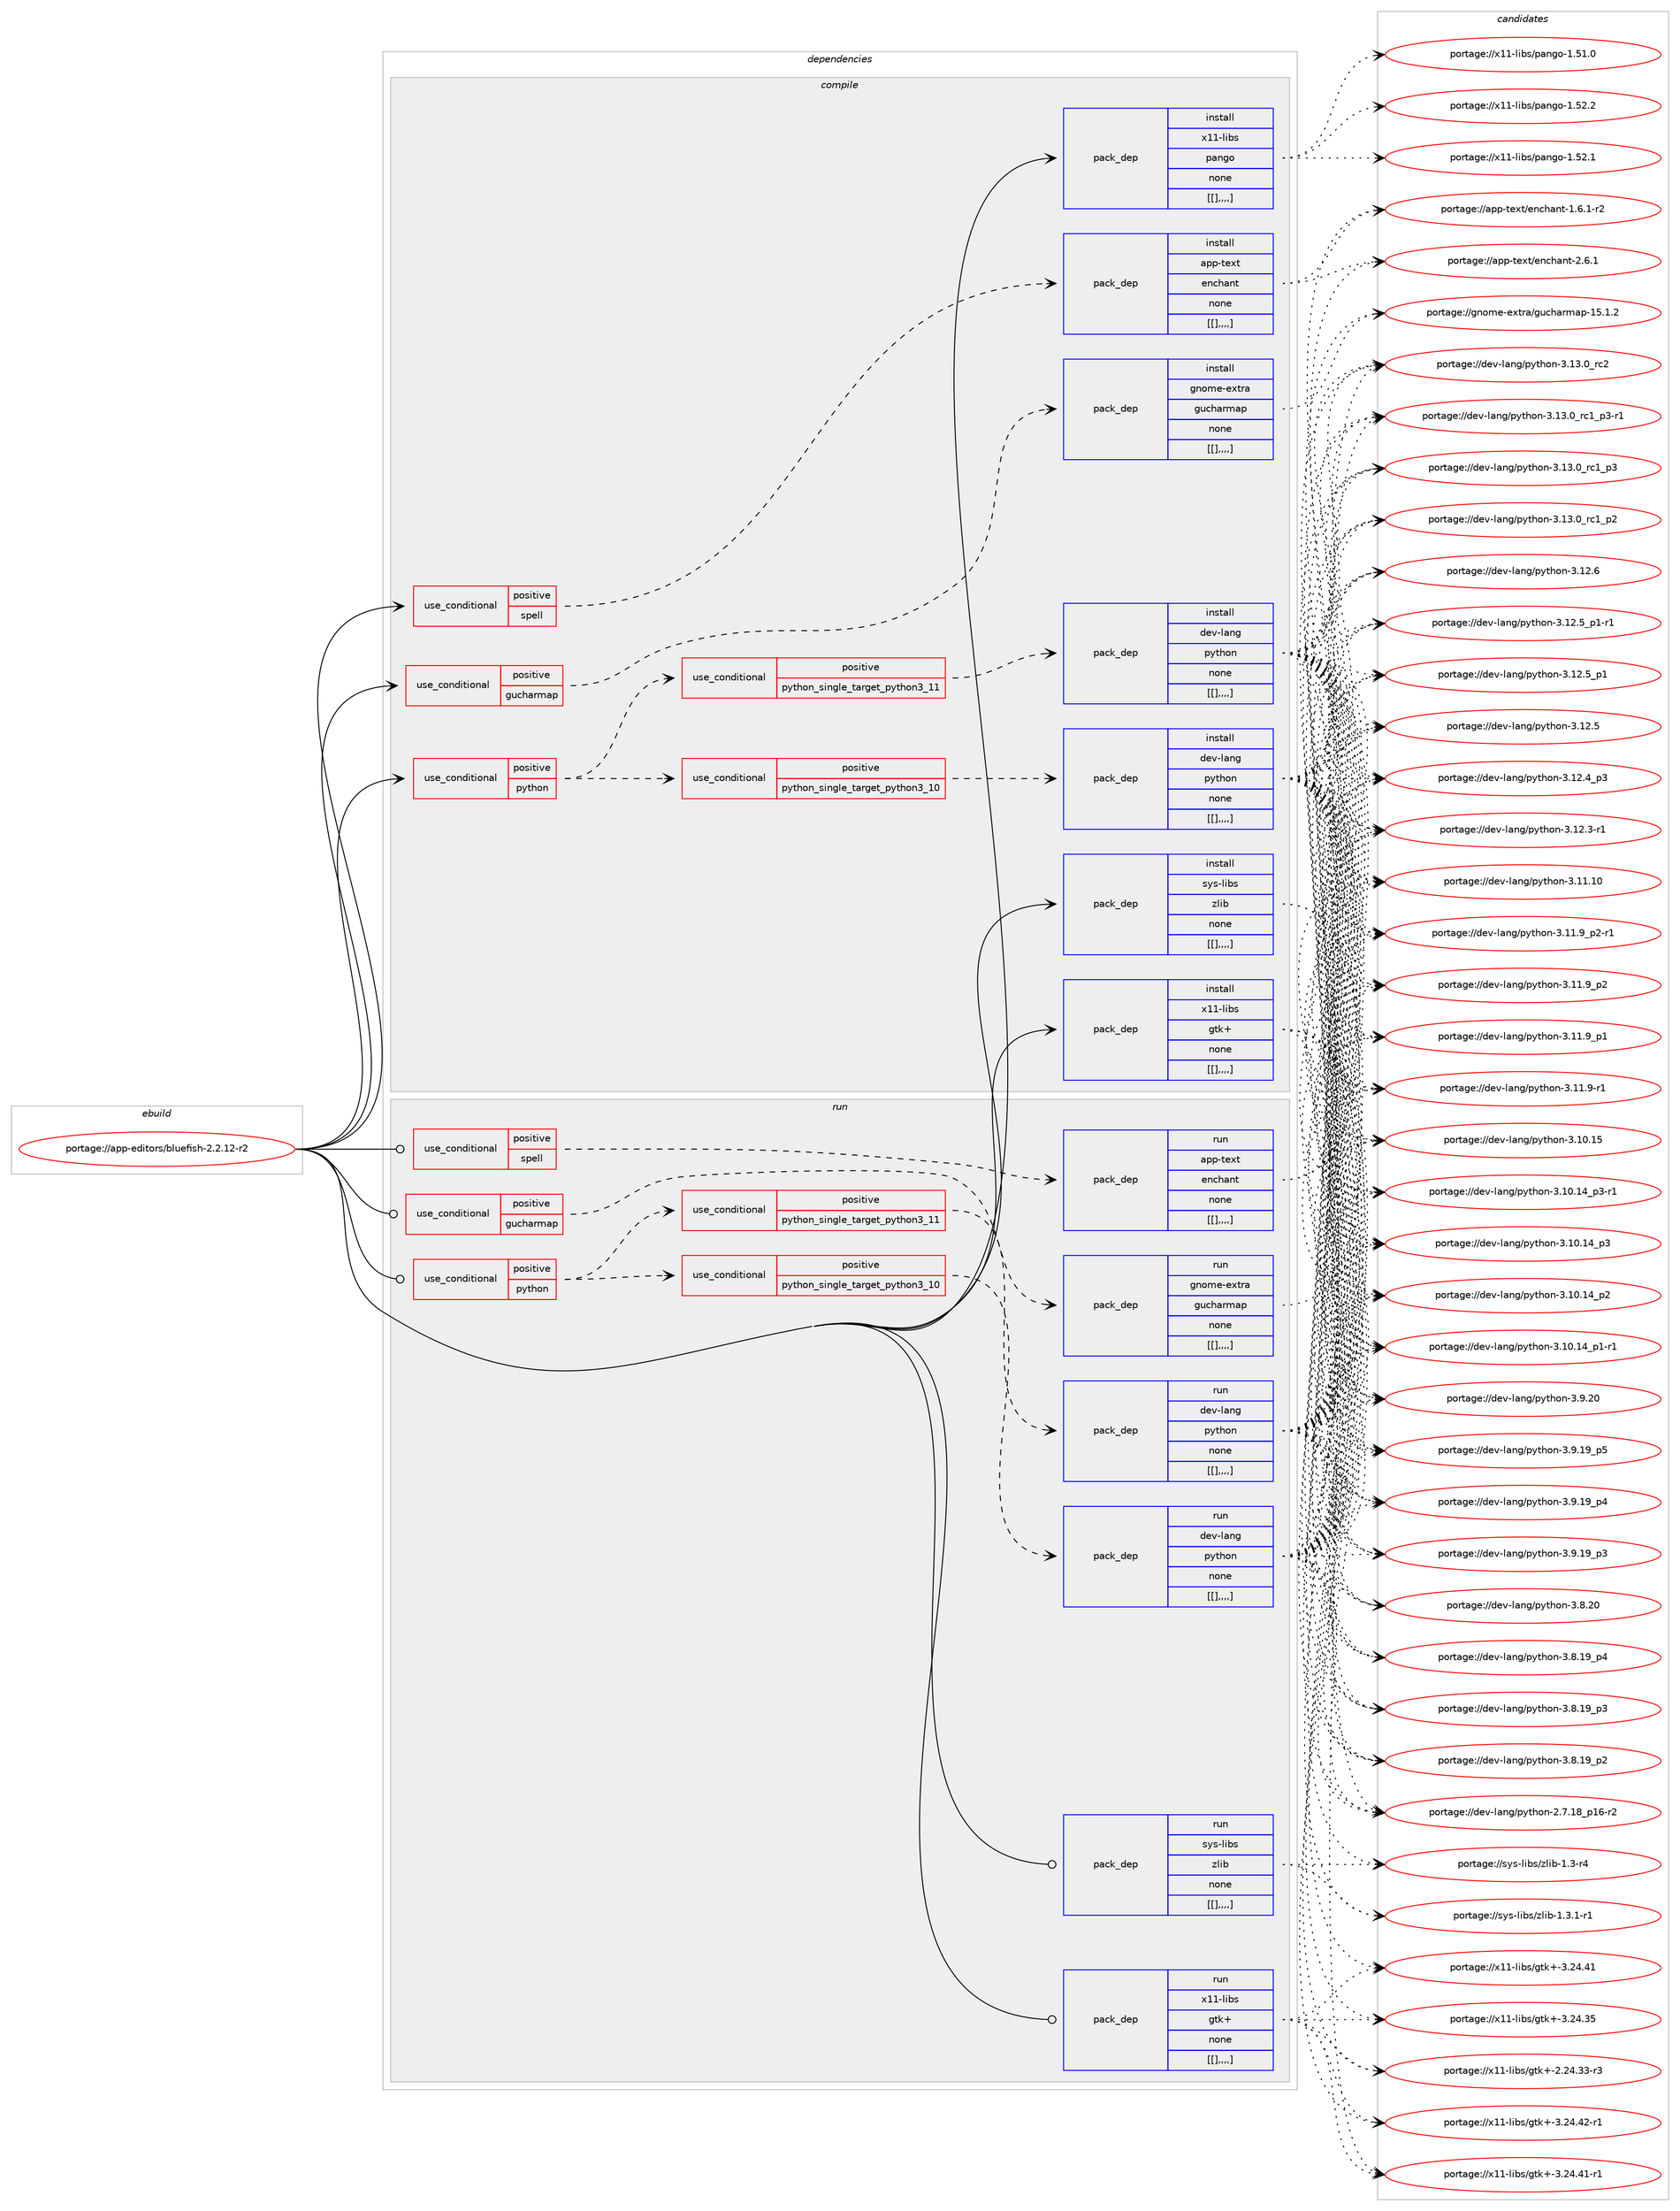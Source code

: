 digraph prolog {

# *************
# Graph options
# *************

newrank=true;
concentrate=true;
compound=true;
graph [rankdir=LR,fontname=Helvetica,fontsize=10,ranksep=1.5];#, ranksep=2.5, nodesep=0.2];
edge  [arrowhead=vee];
node  [fontname=Helvetica,fontsize=10];

# **********
# The ebuild
# **********

subgraph cluster_leftcol {
color=gray;
label=<<i>ebuild</i>>;
id [label="portage://app-editors/bluefish-2.2.12-r2", color=red, width=4, href="../app-editors/bluefish-2.2.12-r2.svg"];
}

# ****************
# The dependencies
# ****************

subgraph cluster_midcol {
color=gray;
label=<<i>dependencies</i>>;
subgraph cluster_compile {
fillcolor="#eeeeee";
style=filled;
label=<<i>compile</i>>;
subgraph cond4085 {
dependency15652 [label=<<TABLE BORDER="0" CELLBORDER="1" CELLSPACING="0" CELLPADDING="4"><TR><TD ROWSPAN="3" CELLPADDING="10">use_conditional</TD></TR><TR><TD>positive</TD></TR><TR><TD>gucharmap</TD></TR></TABLE>>, shape=none, color=red];
subgraph pack11480 {
dependency15653 [label=<<TABLE BORDER="0" CELLBORDER="1" CELLSPACING="0" CELLPADDING="4" WIDTH="220"><TR><TD ROWSPAN="6" CELLPADDING="30">pack_dep</TD></TR><TR><TD WIDTH="110">install</TD></TR><TR><TD>gnome-extra</TD></TR><TR><TD>gucharmap</TD></TR><TR><TD>none</TD></TR><TR><TD>[[],,,,]</TD></TR></TABLE>>, shape=none, color=blue];
}
dependency15652:e -> dependency15653:w [weight=20,style="dashed",arrowhead="vee"];
}
id:e -> dependency15652:w [weight=20,style="solid",arrowhead="vee"];
subgraph cond4086 {
dependency15654 [label=<<TABLE BORDER="0" CELLBORDER="1" CELLSPACING="0" CELLPADDING="4"><TR><TD ROWSPAN="3" CELLPADDING="10">use_conditional</TD></TR><TR><TD>positive</TD></TR><TR><TD>python</TD></TR></TABLE>>, shape=none, color=red];
subgraph cond4087 {
dependency15655 [label=<<TABLE BORDER="0" CELLBORDER="1" CELLSPACING="0" CELLPADDING="4"><TR><TD ROWSPAN="3" CELLPADDING="10">use_conditional</TD></TR><TR><TD>positive</TD></TR><TR><TD>python_single_target_python3_10</TD></TR></TABLE>>, shape=none, color=red];
subgraph pack11481 {
dependency15656 [label=<<TABLE BORDER="0" CELLBORDER="1" CELLSPACING="0" CELLPADDING="4" WIDTH="220"><TR><TD ROWSPAN="6" CELLPADDING="30">pack_dep</TD></TR><TR><TD WIDTH="110">install</TD></TR><TR><TD>dev-lang</TD></TR><TR><TD>python</TD></TR><TR><TD>none</TD></TR><TR><TD>[[],,,,]</TD></TR></TABLE>>, shape=none, color=blue];
}
dependency15655:e -> dependency15656:w [weight=20,style="dashed",arrowhead="vee"];
}
dependency15654:e -> dependency15655:w [weight=20,style="dashed",arrowhead="vee"];
subgraph cond4088 {
dependency15657 [label=<<TABLE BORDER="0" CELLBORDER="1" CELLSPACING="0" CELLPADDING="4"><TR><TD ROWSPAN="3" CELLPADDING="10">use_conditional</TD></TR><TR><TD>positive</TD></TR><TR><TD>python_single_target_python3_11</TD></TR></TABLE>>, shape=none, color=red];
subgraph pack11482 {
dependency15658 [label=<<TABLE BORDER="0" CELLBORDER="1" CELLSPACING="0" CELLPADDING="4" WIDTH="220"><TR><TD ROWSPAN="6" CELLPADDING="30">pack_dep</TD></TR><TR><TD WIDTH="110">install</TD></TR><TR><TD>dev-lang</TD></TR><TR><TD>python</TD></TR><TR><TD>none</TD></TR><TR><TD>[[],,,,]</TD></TR></TABLE>>, shape=none, color=blue];
}
dependency15657:e -> dependency15658:w [weight=20,style="dashed",arrowhead="vee"];
}
dependency15654:e -> dependency15657:w [weight=20,style="dashed",arrowhead="vee"];
}
id:e -> dependency15654:w [weight=20,style="solid",arrowhead="vee"];
subgraph cond4089 {
dependency15659 [label=<<TABLE BORDER="0" CELLBORDER="1" CELLSPACING="0" CELLPADDING="4"><TR><TD ROWSPAN="3" CELLPADDING="10">use_conditional</TD></TR><TR><TD>positive</TD></TR><TR><TD>spell</TD></TR></TABLE>>, shape=none, color=red];
subgraph pack11483 {
dependency15660 [label=<<TABLE BORDER="0" CELLBORDER="1" CELLSPACING="0" CELLPADDING="4" WIDTH="220"><TR><TD ROWSPAN="6" CELLPADDING="30">pack_dep</TD></TR><TR><TD WIDTH="110">install</TD></TR><TR><TD>app-text</TD></TR><TR><TD>enchant</TD></TR><TR><TD>none</TD></TR><TR><TD>[[],,,,]</TD></TR></TABLE>>, shape=none, color=blue];
}
dependency15659:e -> dependency15660:w [weight=20,style="dashed",arrowhead="vee"];
}
id:e -> dependency15659:w [weight=20,style="solid",arrowhead="vee"];
subgraph pack11484 {
dependency15661 [label=<<TABLE BORDER="0" CELLBORDER="1" CELLSPACING="0" CELLPADDING="4" WIDTH="220"><TR><TD ROWSPAN="6" CELLPADDING="30">pack_dep</TD></TR><TR><TD WIDTH="110">install</TD></TR><TR><TD>sys-libs</TD></TR><TR><TD>zlib</TD></TR><TR><TD>none</TD></TR><TR><TD>[[],,,,]</TD></TR></TABLE>>, shape=none, color=blue];
}
id:e -> dependency15661:w [weight=20,style="solid",arrowhead="vee"];
subgraph pack11485 {
dependency15662 [label=<<TABLE BORDER="0" CELLBORDER="1" CELLSPACING="0" CELLPADDING="4" WIDTH="220"><TR><TD ROWSPAN="6" CELLPADDING="30">pack_dep</TD></TR><TR><TD WIDTH="110">install</TD></TR><TR><TD>x11-libs</TD></TR><TR><TD>gtk+</TD></TR><TR><TD>none</TD></TR><TR><TD>[[],,,,]</TD></TR></TABLE>>, shape=none, color=blue];
}
id:e -> dependency15662:w [weight=20,style="solid",arrowhead="vee"];
subgraph pack11486 {
dependency15663 [label=<<TABLE BORDER="0" CELLBORDER="1" CELLSPACING="0" CELLPADDING="4" WIDTH="220"><TR><TD ROWSPAN="6" CELLPADDING="30">pack_dep</TD></TR><TR><TD WIDTH="110">install</TD></TR><TR><TD>x11-libs</TD></TR><TR><TD>pango</TD></TR><TR><TD>none</TD></TR><TR><TD>[[],,,,]</TD></TR></TABLE>>, shape=none, color=blue];
}
id:e -> dependency15663:w [weight=20,style="solid",arrowhead="vee"];
}
subgraph cluster_compileandrun {
fillcolor="#eeeeee";
style=filled;
label=<<i>compile and run</i>>;
}
subgraph cluster_run {
fillcolor="#eeeeee";
style=filled;
label=<<i>run</i>>;
subgraph cond4090 {
dependency15664 [label=<<TABLE BORDER="0" CELLBORDER="1" CELLSPACING="0" CELLPADDING="4"><TR><TD ROWSPAN="3" CELLPADDING="10">use_conditional</TD></TR><TR><TD>positive</TD></TR><TR><TD>gucharmap</TD></TR></TABLE>>, shape=none, color=red];
subgraph pack11487 {
dependency15665 [label=<<TABLE BORDER="0" CELLBORDER="1" CELLSPACING="0" CELLPADDING="4" WIDTH="220"><TR><TD ROWSPAN="6" CELLPADDING="30">pack_dep</TD></TR><TR><TD WIDTH="110">run</TD></TR><TR><TD>gnome-extra</TD></TR><TR><TD>gucharmap</TD></TR><TR><TD>none</TD></TR><TR><TD>[[],,,,]</TD></TR></TABLE>>, shape=none, color=blue];
}
dependency15664:e -> dependency15665:w [weight=20,style="dashed",arrowhead="vee"];
}
id:e -> dependency15664:w [weight=20,style="solid",arrowhead="odot"];
subgraph cond4091 {
dependency15666 [label=<<TABLE BORDER="0" CELLBORDER="1" CELLSPACING="0" CELLPADDING="4"><TR><TD ROWSPAN="3" CELLPADDING="10">use_conditional</TD></TR><TR><TD>positive</TD></TR><TR><TD>python</TD></TR></TABLE>>, shape=none, color=red];
subgraph cond4092 {
dependency15667 [label=<<TABLE BORDER="0" CELLBORDER="1" CELLSPACING="0" CELLPADDING="4"><TR><TD ROWSPAN="3" CELLPADDING="10">use_conditional</TD></TR><TR><TD>positive</TD></TR><TR><TD>python_single_target_python3_10</TD></TR></TABLE>>, shape=none, color=red];
subgraph pack11488 {
dependency15668 [label=<<TABLE BORDER="0" CELLBORDER="1" CELLSPACING="0" CELLPADDING="4" WIDTH="220"><TR><TD ROWSPAN="6" CELLPADDING="30">pack_dep</TD></TR><TR><TD WIDTH="110">run</TD></TR><TR><TD>dev-lang</TD></TR><TR><TD>python</TD></TR><TR><TD>none</TD></TR><TR><TD>[[],,,,]</TD></TR></TABLE>>, shape=none, color=blue];
}
dependency15667:e -> dependency15668:w [weight=20,style="dashed",arrowhead="vee"];
}
dependency15666:e -> dependency15667:w [weight=20,style="dashed",arrowhead="vee"];
subgraph cond4093 {
dependency15669 [label=<<TABLE BORDER="0" CELLBORDER="1" CELLSPACING="0" CELLPADDING="4"><TR><TD ROWSPAN="3" CELLPADDING="10">use_conditional</TD></TR><TR><TD>positive</TD></TR><TR><TD>python_single_target_python3_11</TD></TR></TABLE>>, shape=none, color=red];
subgraph pack11489 {
dependency15670 [label=<<TABLE BORDER="0" CELLBORDER="1" CELLSPACING="0" CELLPADDING="4" WIDTH="220"><TR><TD ROWSPAN="6" CELLPADDING="30">pack_dep</TD></TR><TR><TD WIDTH="110">run</TD></TR><TR><TD>dev-lang</TD></TR><TR><TD>python</TD></TR><TR><TD>none</TD></TR><TR><TD>[[],,,,]</TD></TR></TABLE>>, shape=none, color=blue];
}
dependency15669:e -> dependency15670:w [weight=20,style="dashed",arrowhead="vee"];
}
dependency15666:e -> dependency15669:w [weight=20,style="dashed",arrowhead="vee"];
}
id:e -> dependency15666:w [weight=20,style="solid",arrowhead="odot"];
subgraph cond4094 {
dependency15671 [label=<<TABLE BORDER="0" CELLBORDER="1" CELLSPACING="0" CELLPADDING="4"><TR><TD ROWSPAN="3" CELLPADDING="10">use_conditional</TD></TR><TR><TD>positive</TD></TR><TR><TD>spell</TD></TR></TABLE>>, shape=none, color=red];
subgraph pack11490 {
dependency15672 [label=<<TABLE BORDER="0" CELLBORDER="1" CELLSPACING="0" CELLPADDING="4" WIDTH="220"><TR><TD ROWSPAN="6" CELLPADDING="30">pack_dep</TD></TR><TR><TD WIDTH="110">run</TD></TR><TR><TD>app-text</TD></TR><TR><TD>enchant</TD></TR><TR><TD>none</TD></TR><TR><TD>[[],,,,]</TD></TR></TABLE>>, shape=none, color=blue];
}
dependency15671:e -> dependency15672:w [weight=20,style="dashed",arrowhead="vee"];
}
id:e -> dependency15671:w [weight=20,style="solid",arrowhead="odot"];
subgraph pack11491 {
dependency15673 [label=<<TABLE BORDER="0" CELLBORDER="1" CELLSPACING="0" CELLPADDING="4" WIDTH="220"><TR><TD ROWSPAN="6" CELLPADDING="30">pack_dep</TD></TR><TR><TD WIDTH="110">run</TD></TR><TR><TD>sys-libs</TD></TR><TR><TD>zlib</TD></TR><TR><TD>none</TD></TR><TR><TD>[[],,,,]</TD></TR></TABLE>>, shape=none, color=blue];
}
id:e -> dependency15673:w [weight=20,style="solid",arrowhead="odot"];
subgraph pack11492 {
dependency15674 [label=<<TABLE BORDER="0" CELLBORDER="1" CELLSPACING="0" CELLPADDING="4" WIDTH="220"><TR><TD ROWSPAN="6" CELLPADDING="30">pack_dep</TD></TR><TR><TD WIDTH="110">run</TD></TR><TR><TD>x11-libs</TD></TR><TR><TD>gtk+</TD></TR><TR><TD>none</TD></TR><TR><TD>[[],,,,]</TD></TR></TABLE>>, shape=none, color=blue];
}
id:e -> dependency15674:w [weight=20,style="solid",arrowhead="odot"];
}
}

# **************
# The candidates
# **************

subgraph cluster_choices {
rank=same;
color=gray;
label=<<i>candidates</i>>;

subgraph choice11480 {
color=black;
nodesep=1;
choice10311011110910145101120116114974710311799104971141099711245495346494650 [label="portage://gnome-extra/gucharmap-15.1.2", color=red, width=4,href="../gnome-extra/gucharmap-15.1.2.svg"];
dependency15653:e -> choice10311011110910145101120116114974710311799104971141099711245495346494650:w [style=dotted,weight="100"];
}
subgraph choice11481 {
color=black;
nodesep=1;
choice10010111845108971101034711212111610411111045514649514648951149950 [label="portage://dev-lang/python-3.13.0_rc2", color=red, width=4,href="../dev-lang/python-3.13.0_rc2.svg"];
choice1001011184510897110103471121211161041111104551464951464895114994995112514511449 [label="portage://dev-lang/python-3.13.0_rc1_p3-r1", color=red, width=4,href="../dev-lang/python-3.13.0_rc1_p3-r1.svg"];
choice100101118451089711010347112121116104111110455146495146489511499499511251 [label="portage://dev-lang/python-3.13.0_rc1_p3", color=red, width=4,href="../dev-lang/python-3.13.0_rc1_p3.svg"];
choice100101118451089711010347112121116104111110455146495146489511499499511250 [label="portage://dev-lang/python-3.13.0_rc1_p2", color=red, width=4,href="../dev-lang/python-3.13.0_rc1_p2.svg"];
choice10010111845108971101034711212111610411111045514649504654 [label="portage://dev-lang/python-3.12.6", color=red, width=4,href="../dev-lang/python-3.12.6.svg"];
choice1001011184510897110103471121211161041111104551464950465395112494511449 [label="portage://dev-lang/python-3.12.5_p1-r1", color=red, width=4,href="../dev-lang/python-3.12.5_p1-r1.svg"];
choice100101118451089711010347112121116104111110455146495046539511249 [label="portage://dev-lang/python-3.12.5_p1", color=red, width=4,href="../dev-lang/python-3.12.5_p1.svg"];
choice10010111845108971101034711212111610411111045514649504653 [label="portage://dev-lang/python-3.12.5", color=red, width=4,href="../dev-lang/python-3.12.5.svg"];
choice100101118451089711010347112121116104111110455146495046529511251 [label="portage://dev-lang/python-3.12.4_p3", color=red, width=4,href="../dev-lang/python-3.12.4_p3.svg"];
choice100101118451089711010347112121116104111110455146495046514511449 [label="portage://dev-lang/python-3.12.3-r1", color=red, width=4,href="../dev-lang/python-3.12.3-r1.svg"];
choice1001011184510897110103471121211161041111104551464949464948 [label="portage://dev-lang/python-3.11.10", color=red, width=4,href="../dev-lang/python-3.11.10.svg"];
choice1001011184510897110103471121211161041111104551464949465795112504511449 [label="portage://dev-lang/python-3.11.9_p2-r1", color=red, width=4,href="../dev-lang/python-3.11.9_p2-r1.svg"];
choice100101118451089711010347112121116104111110455146494946579511250 [label="portage://dev-lang/python-3.11.9_p2", color=red, width=4,href="../dev-lang/python-3.11.9_p2.svg"];
choice100101118451089711010347112121116104111110455146494946579511249 [label="portage://dev-lang/python-3.11.9_p1", color=red, width=4,href="../dev-lang/python-3.11.9_p1.svg"];
choice100101118451089711010347112121116104111110455146494946574511449 [label="portage://dev-lang/python-3.11.9-r1", color=red, width=4,href="../dev-lang/python-3.11.9-r1.svg"];
choice1001011184510897110103471121211161041111104551464948464953 [label="portage://dev-lang/python-3.10.15", color=red, width=4,href="../dev-lang/python-3.10.15.svg"];
choice100101118451089711010347112121116104111110455146494846495295112514511449 [label="portage://dev-lang/python-3.10.14_p3-r1", color=red, width=4,href="../dev-lang/python-3.10.14_p3-r1.svg"];
choice10010111845108971101034711212111610411111045514649484649529511251 [label="portage://dev-lang/python-3.10.14_p3", color=red, width=4,href="../dev-lang/python-3.10.14_p3.svg"];
choice10010111845108971101034711212111610411111045514649484649529511250 [label="portage://dev-lang/python-3.10.14_p2", color=red, width=4,href="../dev-lang/python-3.10.14_p2.svg"];
choice100101118451089711010347112121116104111110455146494846495295112494511449 [label="portage://dev-lang/python-3.10.14_p1-r1", color=red, width=4,href="../dev-lang/python-3.10.14_p1-r1.svg"];
choice10010111845108971101034711212111610411111045514657465048 [label="portage://dev-lang/python-3.9.20", color=red, width=4,href="../dev-lang/python-3.9.20.svg"];
choice100101118451089711010347112121116104111110455146574649579511253 [label="portage://dev-lang/python-3.9.19_p5", color=red, width=4,href="../dev-lang/python-3.9.19_p5.svg"];
choice100101118451089711010347112121116104111110455146574649579511252 [label="portage://dev-lang/python-3.9.19_p4", color=red, width=4,href="../dev-lang/python-3.9.19_p4.svg"];
choice100101118451089711010347112121116104111110455146574649579511251 [label="portage://dev-lang/python-3.9.19_p3", color=red, width=4,href="../dev-lang/python-3.9.19_p3.svg"];
choice10010111845108971101034711212111610411111045514656465048 [label="portage://dev-lang/python-3.8.20", color=red, width=4,href="../dev-lang/python-3.8.20.svg"];
choice100101118451089711010347112121116104111110455146564649579511252 [label="portage://dev-lang/python-3.8.19_p4", color=red, width=4,href="../dev-lang/python-3.8.19_p4.svg"];
choice100101118451089711010347112121116104111110455146564649579511251 [label="portage://dev-lang/python-3.8.19_p3", color=red, width=4,href="../dev-lang/python-3.8.19_p3.svg"];
choice100101118451089711010347112121116104111110455146564649579511250 [label="portage://dev-lang/python-3.8.19_p2", color=red, width=4,href="../dev-lang/python-3.8.19_p2.svg"];
choice100101118451089711010347112121116104111110455046554649569511249544511450 [label="portage://dev-lang/python-2.7.18_p16-r2", color=red, width=4,href="../dev-lang/python-2.7.18_p16-r2.svg"];
dependency15656:e -> choice10010111845108971101034711212111610411111045514649514648951149950:w [style=dotted,weight="100"];
dependency15656:e -> choice1001011184510897110103471121211161041111104551464951464895114994995112514511449:w [style=dotted,weight="100"];
dependency15656:e -> choice100101118451089711010347112121116104111110455146495146489511499499511251:w [style=dotted,weight="100"];
dependency15656:e -> choice100101118451089711010347112121116104111110455146495146489511499499511250:w [style=dotted,weight="100"];
dependency15656:e -> choice10010111845108971101034711212111610411111045514649504654:w [style=dotted,weight="100"];
dependency15656:e -> choice1001011184510897110103471121211161041111104551464950465395112494511449:w [style=dotted,weight="100"];
dependency15656:e -> choice100101118451089711010347112121116104111110455146495046539511249:w [style=dotted,weight="100"];
dependency15656:e -> choice10010111845108971101034711212111610411111045514649504653:w [style=dotted,weight="100"];
dependency15656:e -> choice100101118451089711010347112121116104111110455146495046529511251:w [style=dotted,weight="100"];
dependency15656:e -> choice100101118451089711010347112121116104111110455146495046514511449:w [style=dotted,weight="100"];
dependency15656:e -> choice1001011184510897110103471121211161041111104551464949464948:w [style=dotted,weight="100"];
dependency15656:e -> choice1001011184510897110103471121211161041111104551464949465795112504511449:w [style=dotted,weight="100"];
dependency15656:e -> choice100101118451089711010347112121116104111110455146494946579511250:w [style=dotted,weight="100"];
dependency15656:e -> choice100101118451089711010347112121116104111110455146494946579511249:w [style=dotted,weight="100"];
dependency15656:e -> choice100101118451089711010347112121116104111110455146494946574511449:w [style=dotted,weight="100"];
dependency15656:e -> choice1001011184510897110103471121211161041111104551464948464953:w [style=dotted,weight="100"];
dependency15656:e -> choice100101118451089711010347112121116104111110455146494846495295112514511449:w [style=dotted,weight="100"];
dependency15656:e -> choice10010111845108971101034711212111610411111045514649484649529511251:w [style=dotted,weight="100"];
dependency15656:e -> choice10010111845108971101034711212111610411111045514649484649529511250:w [style=dotted,weight="100"];
dependency15656:e -> choice100101118451089711010347112121116104111110455146494846495295112494511449:w [style=dotted,weight="100"];
dependency15656:e -> choice10010111845108971101034711212111610411111045514657465048:w [style=dotted,weight="100"];
dependency15656:e -> choice100101118451089711010347112121116104111110455146574649579511253:w [style=dotted,weight="100"];
dependency15656:e -> choice100101118451089711010347112121116104111110455146574649579511252:w [style=dotted,weight="100"];
dependency15656:e -> choice100101118451089711010347112121116104111110455146574649579511251:w [style=dotted,weight="100"];
dependency15656:e -> choice10010111845108971101034711212111610411111045514656465048:w [style=dotted,weight="100"];
dependency15656:e -> choice100101118451089711010347112121116104111110455146564649579511252:w [style=dotted,weight="100"];
dependency15656:e -> choice100101118451089711010347112121116104111110455146564649579511251:w [style=dotted,weight="100"];
dependency15656:e -> choice100101118451089711010347112121116104111110455146564649579511250:w [style=dotted,weight="100"];
dependency15656:e -> choice100101118451089711010347112121116104111110455046554649569511249544511450:w [style=dotted,weight="100"];
}
subgraph choice11482 {
color=black;
nodesep=1;
choice10010111845108971101034711212111610411111045514649514648951149950 [label="portage://dev-lang/python-3.13.0_rc2", color=red, width=4,href="../dev-lang/python-3.13.0_rc2.svg"];
choice1001011184510897110103471121211161041111104551464951464895114994995112514511449 [label="portage://dev-lang/python-3.13.0_rc1_p3-r1", color=red, width=4,href="../dev-lang/python-3.13.0_rc1_p3-r1.svg"];
choice100101118451089711010347112121116104111110455146495146489511499499511251 [label="portage://dev-lang/python-3.13.0_rc1_p3", color=red, width=4,href="../dev-lang/python-3.13.0_rc1_p3.svg"];
choice100101118451089711010347112121116104111110455146495146489511499499511250 [label="portage://dev-lang/python-3.13.0_rc1_p2", color=red, width=4,href="../dev-lang/python-3.13.0_rc1_p2.svg"];
choice10010111845108971101034711212111610411111045514649504654 [label="portage://dev-lang/python-3.12.6", color=red, width=4,href="../dev-lang/python-3.12.6.svg"];
choice1001011184510897110103471121211161041111104551464950465395112494511449 [label="portage://dev-lang/python-3.12.5_p1-r1", color=red, width=4,href="../dev-lang/python-3.12.5_p1-r1.svg"];
choice100101118451089711010347112121116104111110455146495046539511249 [label="portage://dev-lang/python-3.12.5_p1", color=red, width=4,href="../dev-lang/python-3.12.5_p1.svg"];
choice10010111845108971101034711212111610411111045514649504653 [label="portage://dev-lang/python-3.12.5", color=red, width=4,href="../dev-lang/python-3.12.5.svg"];
choice100101118451089711010347112121116104111110455146495046529511251 [label="portage://dev-lang/python-3.12.4_p3", color=red, width=4,href="../dev-lang/python-3.12.4_p3.svg"];
choice100101118451089711010347112121116104111110455146495046514511449 [label="portage://dev-lang/python-3.12.3-r1", color=red, width=4,href="../dev-lang/python-3.12.3-r1.svg"];
choice1001011184510897110103471121211161041111104551464949464948 [label="portage://dev-lang/python-3.11.10", color=red, width=4,href="../dev-lang/python-3.11.10.svg"];
choice1001011184510897110103471121211161041111104551464949465795112504511449 [label="portage://dev-lang/python-3.11.9_p2-r1", color=red, width=4,href="../dev-lang/python-3.11.9_p2-r1.svg"];
choice100101118451089711010347112121116104111110455146494946579511250 [label="portage://dev-lang/python-3.11.9_p2", color=red, width=4,href="../dev-lang/python-3.11.9_p2.svg"];
choice100101118451089711010347112121116104111110455146494946579511249 [label="portage://dev-lang/python-3.11.9_p1", color=red, width=4,href="../dev-lang/python-3.11.9_p1.svg"];
choice100101118451089711010347112121116104111110455146494946574511449 [label="portage://dev-lang/python-3.11.9-r1", color=red, width=4,href="../dev-lang/python-3.11.9-r1.svg"];
choice1001011184510897110103471121211161041111104551464948464953 [label="portage://dev-lang/python-3.10.15", color=red, width=4,href="../dev-lang/python-3.10.15.svg"];
choice100101118451089711010347112121116104111110455146494846495295112514511449 [label="portage://dev-lang/python-3.10.14_p3-r1", color=red, width=4,href="../dev-lang/python-3.10.14_p3-r1.svg"];
choice10010111845108971101034711212111610411111045514649484649529511251 [label="portage://dev-lang/python-3.10.14_p3", color=red, width=4,href="../dev-lang/python-3.10.14_p3.svg"];
choice10010111845108971101034711212111610411111045514649484649529511250 [label="portage://dev-lang/python-3.10.14_p2", color=red, width=4,href="../dev-lang/python-3.10.14_p2.svg"];
choice100101118451089711010347112121116104111110455146494846495295112494511449 [label="portage://dev-lang/python-3.10.14_p1-r1", color=red, width=4,href="../dev-lang/python-3.10.14_p1-r1.svg"];
choice10010111845108971101034711212111610411111045514657465048 [label="portage://dev-lang/python-3.9.20", color=red, width=4,href="../dev-lang/python-3.9.20.svg"];
choice100101118451089711010347112121116104111110455146574649579511253 [label="portage://dev-lang/python-3.9.19_p5", color=red, width=4,href="../dev-lang/python-3.9.19_p5.svg"];
choice100101118451089711010347112121116104111110455146574649579511252 [label="portage://dev-lang/python-3.9.19_p4", color=red, width=4,href="../dev-lang/python-3.9.19_p4.svg"];
choice100101118451089711010347112121116104111110455146574649579511251 [label="portage://dev-lang/python-3.9.19_p3", color=red, width=4,href="../dev-lang/python-3.9.19_p3.svg"];
choice10010111845108971101034711212111610411111045514656465048 [label="portage://dev-lang/python-3.8.20", color=red, width=4,href="../dev-lang/python-3.8.20.svg"];
choice100101118451089711010347112121116104111110455146564649579511252 [label="portage://dev-lang/python-3.8.19_p4", color=red, width=4,href="../dev-lang/python-3.8.19_p4.svg"];
choice100101118451089711010347112121116104111110455146564649579511251 [label="portage://dev-lang/python-3.8.19_p3", color=red, width=4,href="../dev-lang/python-3.8.19_p3.svg"];
choice100101118451089711010347112121116104111110455146564649579511250 [label="portage://dev-lang/python-3.8.19_p2", color=red, width=4,href="../dev-lang/python-3.8.19_p2.svg"];
choice100101118451089711010347112121116104111110455046554649569511249544511450 [label="portage://dev-lang/python-2.7.18_p16-r2", color=red, width=4,href="../dev-lang/python-2.7.18_p16-r2.svg"];
dependency15658:e -> choice10010111845108971101034711212111610411111045514649514648951149950:w [style=dotted,weight="100"];
dependency15658:e -> choice1001011184510897110103471121211161041111104551464951464895114994995112514511449:w [style=dotted,weight="100"];
dependency15658:e -> choice100101118451089711010347112121116104111110455146495146489511499499511251:w [style=dotted,weight="100"];
dependency15658:e -> choice100101118451089711010347112121116104111110455146495146489511499499511250:w [style=dotted,weight="100"];
dependency15658:e -> choice10010111845108971101034711212111610411111045514649504654:w [style=dotted,weight="100"];
dependency15658:e -> choice1001011184510897110103471121211161041111104551464950465395112494511449:w [style=dotted,weight="100"];
dependency15658:e -> choice100101118451089711010347112121116104111110455146495046539511249:w [style=dotted,weight="100"];
dependency15658:e -> choice10010111845108971101034711212111610411111045514649504653:w [style=dotted,weight="100"];
dependency15658:e -> choice100101118451089711010347112121116104111110455146495046529511251:w [style=dotted,weight="100"];
dependency15658:e -> choice100101118451089711010347112121116104111110455146495046514511449:w [style=dotted,weight="100"];
dependency15658:e -> choice1001011184510897110103471121211161041111104551464949464948:w [style=dotted,weight="100"];
dependency15658:e -> choice1001011184510897110103471121211161041111104551464949465795112504511449:w [style=dotted,weight="100"];
dependency15658:e -> choice100101118451089711010347112121116104111110455146494946579511250:w [style=dotted,weight="100"];
dependency15658:e -> choice100101118451089711010347112121116104111110455146494946579511249:w [style=dotted,weight="100"];
dependency15658:e -> choice100101118451089711010347112121116104111110455146494946574511449:w [style=dotted,weight="100"];
dependency15658:e -> choice1001011184510897110103471121211161041111104551464948464953:w [style=dotted,weight="100"];
dependency15658:e -> choice100101118451089711010347112121116104111110455146494846495295112514511449:w [style=dotted,weight="100"];
dependency15658:e -> choice10010111845108971101034711212111610411111045514649484649529511251:w [style=dotted,weight="100"];
dependency15658:e -> choice10010111845108971101034711212111610411111045514649484649529511250:w [style=dotted,weight="100"];
dependency15658:e -> choice100101118451089711010347112121116104111110455146494846495295112494511449:w [style=dotted,weight="100"];
dependency15658:e -> choice10010111845108971101034711212111610411111045514657465048:w [style=dotted,weight="100"];
dependency15658:e -> choice100101118451089711010347112121116104111110455146574649579511253:w [style=dotted,weight="100"];
dependency15658:e -> choice100101118451089711010347112121116104111110455146574649579511252:w [style=dotted,weight="100"];
dependency15658:e -> choice100101118451089711010347112121116104111110455146574649579511251:w [style=dotted,weight="100"];
dependency15658:e -> choice10010111845108971101034711212111610411111045514656465048:w [style=dotted,weight="100"];
dependency15658:e -> choice100101118451089711010347112121116104111110455146564649579511252:w [style=dotted,weight="100"];
dependency15658:e -> choice100101118451089711010347112121116104111110455146564649579511251:w [style=dotted,weight="100"];
dependency15658:e -> choice100101118451089711010347112121116104111110455146564649579511250:w [style=dotted,weight="100"];
dependency15658:e -> choice100101118451089711010347112121116104111110455046554649569511249544511450:w [style=dotted,weight="100"];
}
subgraph choice11483 {
color=black;
nodesep=1;
choice9711211245116101120116471011109910497110116455046544649 [label="portage://app-text/enchant-2.6.1", color=red, width=4,href="../app-text/enchant-2.6.1.svg"];
choice97112112451161011201164710111099104971101164549465446494511450 [label="portage://app-text/enchant-1.6.1-r2", color=red, width=4,href="../app-text/enchant-1.6.1-r2.svg"];
dependency15660:e -> choice9711211245116101120116471011109910497110116455046544649:w [style=dotted,weight="100"];
dependency15660:e -> choice97112112451161011201164710111099104971101164549465446494511450:w [style=dotted,weight="100"];
}
subgraph choice11484 {
color=black;
nodesep=1;
choice115121115451081059811547122108105984549465146494511449 [label="portage://sys-libs/zlib-1.3.1-r1", color=red, width=4,href="../sys-libs/zlib-1.3.1-r1.svg"];
choice11512111545108105981154712210810598454946514511452 [label="portage://sys-libs/zlib-1.3-r4", color=red, width=4,href="../sys-libs/zlib-1.3-r4.svg"];
dependency15661:e -> choice115121115451081059811547122108105984549465146494511449:w [style=dotted,weight="100"];
dependency15661:e -> choice11512111545108105981154712210810598454946514511452:w [style=dotted,weight="100"];
}
subgraph choice11485 {
color=black;
nodesep=1;
choice12049494510810598115471031161074345514650524652504511449 [label="portage://x11-libs/gtk+-3.24.42-r1", color=red, width=4,href="../x11-libs/gtk+-3.24.42-r1.svg"];
choice12049494510810598115471031161074345514650524652494511449 [label="portage://x11-libs/gtk+-3.24.41-r1", color=red, width=4,href="../x11-libs/gtk+-3.24.41-r1.svg"];
choice1204949451081059811547103116107434551465052465249 [label="portage://x11-libs/gtk+-3.24.41", color=red, width=4,href="../x11-libs/gtk+-3.24.41.svg"];
choice1204949451081059811547103116107434551465052465153 [label="portage://x11-libs/gtk+-3.24.35", color=red, width=4,href="../x11-libs/gtk+-3.24.35.svg"];
choice12049494510810598115471031161074345504650524651514511451 [label="portage://x11-libs/gtk+-2.24.33-r3", color=red, width=4,href="../x11-libs/gtk+-2.24.33-r3.svg"];
dependency15662:e -> choice12049494510810598115471031161074345514650524652504511449:w [style=dotted,weight="100"];
dependency15662:e -> choice12049494510810598115471031161074345514650524652494511449:w [style=dotted,weight="100"];
dependency15662:e -> choice1204949451081059811547103116107434551465052465249:w [style=dotted,weight="100"];
dependency15662:e -> choice1204949451081059811547103116107434551465052465153:w [style=dotted,weight="100"];
dependency15662:e -> choice12049494510810598115471031161074345504650524651514511451:w [style=dotted,weight="100"];
}
subgraph choice11486 {
color=black;
nodesep=1;
choice12049494510810598115471129711010311145494653504650 [label="portage://x11-libs/pango-1.52.2", color=red, width=4,href="../x11-libs/pango-1.52.2.svg"];
choice12049494510810598115471129711010311145494653504649 [label="portage://x11-libs/pango-1.52.1", color=red, width=4,href="../x11-libs/pango-1.52.1.svg"];
choice12049494510810598115471129711010311145494653494648 [label="portage://x11-libs/pango-1.51.0", color=red, width=4,href="../x11-libs/pango-1.51.0.svg"];
dependency15663:e -> choice12049494510810598115471129711010311145494653504650:w [style=dotted,weight="100"];
dependency15663:e -> choice12049494510810598115471129711010311145494653504649:w [style=dotted,weight="100"];
dependency15663:e -> choice12049494510810598115471129711010311145494653494648:w [style=dotted,weight="100"];
}
subgraph choice11487 {
color=black;
nodesep=1;
choice10311011110910145101120116114974710311799104971141099711245495346494650 [label="portage://gnome-extra/gucharmap-15.1.2", color=red, width=4,href="../gnome-extra/gucharmap-15.1.2.svg"];
dependency15665:e -> choice10311011110910145101120116114974710311799104971141099711245495346494650:w [style=dotted,weight="100"];
}
subgraph choice11488 {
color=black;
nodesep=1;
choice10010111845108971101034711212111610411111045514649514648951149950 [label="portage://dev-lang/python-3.13.0_rc2", color=red, width=4,href="../dev-lang/python-3.13.0_rc2.svg"];
choice1001011184510897110103471121211161041111104551464951464895114994995112514511449 [label="portage://dev-lang/python-3.13.0_rc1_p3-r1", color=red, width=4,href="../dev-lang/python-3.13.0_rc1_p3-r1.svg"];
choice100101118451089711010347112121116104111110455146495146489511499499511251 [label="portage://dev-lang/python-3.13.0_rc1_p3", color=red, width=4,href="../dev-lang/python-3.13.0_rc1_p3.svg"];
choice100101118451089711010347112121116104111110455146495146489511499499511250 [label="portage://dev-lang/python-3.13.0_rc1_p2", color=red, width=4,href="../dev-lang/python-3.13.0_rc1_p2.svg"];
choice10010111845108971101034711212111610411111045514649504654 [label="portage://dev-lang/python-3.12.6", color=red, width=4,href="../dev-lang/python-3.12.6.svg"];
choice1001011184510897110103471121211161041111104551464950465395112494511449 [label="portage://dev-lang/python-3.12.5_p1-r1", color=red, width=4,href="../dev-lang/python-3.12.5_p1-r1.svg"];
choice100101118451089711010347112121116104111110455146495046539511249 [label="portage://dev-lang/python-3.12.5_p1", color=red, width=4,href="../dev-lang/python-3.12.5_p1.svg"];
choice10010111845108971101034711212111610411111045514649504653 [label="portage://dev-lang/python-3.12.5", color=red, width=4,href="../dev-lang/python-3.12.5.svg"];
choice100101118451089711010347112121116104111110455146495046529511251 [label="portage://dev-lang/python-3.12.4_p3", color=red, width=4,href="../dev-lang/python-3.12.4_p3.svg"];
choice100101118451089711010347112121116104111110455146495046514511449 [label="portage://dev-lang/python-3.12.3-r1", color=red, width=4,href="../dev-lang/python-3.12.3-r1.svg"];
choice1001011184510897110103471121211161041111104551464949464948 [label="portage://dev-lang/python-3.11.10", color=red, width=4,href="../dev-lang/python-3.11.10.svg"];
choice1001011184510897110103471121211161041111104551464949465795112504511449 [label="portage://dev-lang/python-3.11.9_p2-r1", color=red, width=4,href="../dev-lang/python-3.11.9_p2-r1.svg"];
choice100101118451089711010347112121116104111110455146494946579511250 [label="portage://dev-lang/python-3.11.9_p2", color=red, width=4,href="../dev-lang/python-3.11.9_p2.svg"];
choice100101118451089711010347112121116104111110455146494946579511249 [label="portage://dev-lang/python-3.11.9_p1", color=red, width=4,href="../dev-lang/python-3.11.9_p1.svg"];
choice100101118451089711010347112121116104111110455146494946574511449 [label="portage://dev-lang/python-3.11.9-r1", color=red, width=4,href="../dev-lang/python-3.11.9-r1.svg"];
choice1001011184510897110103471121211161041111104551464948464953 [label="portage://dev-lang/python-3.10.15", color=red, width=4,href="../dev-lang/python-3.10.15.svg"];
choice100101118451089711010347112121116104111110455146494846495295112514511449 [label="portage://dev-lang/python-3.10.14_p3-r1", color=red, width=4,href="../dev-lang/python-3.10.14_p3-r1.svg"];
choice10010111845108971101034711212111610411111045514649484649529511251 [label="portage://dev-lang/python-3.10.14_p3", color=red, width=4,href="../dev-lang/python-3.10.14_p3.svg"];
choice10010111845108971101034711212111610411111045514649484649529511250 [label="portage://dev-lang/python-3.10.14_p2", color=red, width=4,href="../dev-lang/python-3.10.14_p2.svg"];
choice100101118451089711010347112121116104111110455146494846495295112494511449 [label="portage://dev-lang/python-3.10.14_p1-r1", color=red, width=4,href="../dev-lang/python-3.10.14_p1-r1.svg"];
choice10010111845108971101034711212111610411111045514657465048 [label="portage://dev-lang/python-3.9.20", color=red, width=4,href="../dev-lang/python-3.9.20.svg"];
choice100101118451089711010347112121116104111110455146574649579511253 [label="portage://dev-lang/python-3.9.19_p5", color=red, width=4,href="../dev-lang/python-3.9.19_p5.svg"];
choice100101118451089711010347112121116104111110455146574649579511252 [label="portage://dev-lang/python-3.9.19_p4", color=red, width=4,href="../dev-lang/python-3.9.19_p4.svg"];
choice100101118451089711010347112121116104111110455146574649579511251 [label="portage://dev-lang/python-3.9.19_p3", color=red, width=4,href="../dev-lang/python-3.9.19_p3.svg"];
choice10010111845108971101034711212111610411111045514656465048 [label="portage://dev-lang/python-3.8.20", color=red, width=4,href="../dev-lang/python-3.8.20.svg"];
choice100101118451089711010347112121116104111110455146564649579511252 [label="portage://dev-lang/python-3.8.19_p4", color=red, width=4,href="../dev-lang/python-3.8.19_p4.svg"];
choice100101118451089711010347112121116104111110455146564649579511251 [label="portage://dev-lang/python-3.8.19_p3", color=red, width=4,href="../dev-lang/python-3.8.19_p3.svg"];
choice100101118451089711010347112121116104111110455146564649579511250 [label="portage://dev-lang/python-3.8.19_p2", color=red, width=4,href="../dev-lang/python-3.8.19_p2.svg"];
choice100101118451089711010347112121116104111110455046554649569511249544511450 [label="portage://dev-lang/python-2.7.18_p16-r2", color=red, width=4,href="../dev-lang/python-2.7.18_p16-r2.svg"];
dependency15668:e -> choice10010111845108971101034711212111610411111045514649514648951149950:w [style=dotted,weight="100"];
dependency15668:e -> choice1001011184510897110103471121211161041111104551464951464895114994995112514511449:w [style=dotted,weight="100"];
dependency15668:e -> choice100101118451089711010347112121116104111110455146495146489511499499511251:w [style=dotted,weight="100"];
dependency15668:e -> choice100101118451089711010347112121116104111110455146495146489511499499511250:w [style=dotted,weight="100"];
dependency15668:e -> choice10010111845108971101034711212111610411111045514649504654:w [style=dotted,weight="100"];
dependency15668:e -> choice1001011184510897110103471121211161041111104551464950465395112494511449:w [style=dotted,weight="100"];
dependency15668:e -> choice100101118451089711010347112121116104111110455146495046539511249:w [style=dotted,weight="100"];
dependency15668:e -> choice10010111845108971101034711212111610411111045514649504653:w [style=dotted,weight="100"];
dependency15668:e -> choice100101118451089711010347112121116104111110455146495046529511251:w [style=dotted,weight="100"];
dependency15668:e -> choice100101118451089711010347112121116104111110455146495046514511449:w [style=dotted,weight="100"];
dependency15668:e -> choice1001011184510897110103471121211161041111104551464949464948:w [style=dotted,weight="100"];
dependency15668:e -> choice1001011184510897110103471121211161041111104551464949465795112504511449:w [style=dotted,weight="100"];
dependency15668:e -> choice100101118451089711010347112121116104111110455146494946579511250:w [style=dotted,weight="100"];
dependency15668:e -> choice100101118451089711010347112121116104111110455146494946579511249:w [style=dotted,weight="100"];
dependency15668:e -> choice100101118451089711010347112121116104111110455146494946574511449:w [style=dotted,weight="100"];
dependency15668:e -> choice1001011184510897110103471121211161041111104551464948464953:w [style=dotted,weight="100"];
dependency15668:e -> choice100101118451089711010347112121116104111110455146494846495295112514511449:w [style=dotted,weight="100"];
dependency15668:e -> choice10010111845108971101034711212111610411111045514649484649529511251:w [style=dotted,weight="100"];
dependency15668:e -> choice10010111845108971101034711212111610411111045514649484649529511250:w [style=dotted,weight="100"];
dependency15668:e -> choice100101118451089711010347112121116104111110455146494846495295112494511449:w [style=dotted,weight="100"];
dependency15668:e -> choice10010111845108971101034711212111610411111045514657465048:w [style=dotted,weight="100"];
dependency15668:e -> choice100101118451089711010347112121116104111110455146574649579511253:w [style=dotted,weight="100"];
dependency15668:e -> choice100101118451089711010347112121116104111110455146574649579511252:w [style=dotted,weight="100"];
dependency15668:e -> choice100101118451089711010347112121116104111110455146574649579511251:w [style=dotted,weight="100"];
dependency15668:e -> choice10010111845108971101034711212111610411111045514656465048:w [style=dotted,weight="100"];
dependency15668:e -> choice100101118451089711010347112121116104111110455146564649579511252:w [style=dotted,weight="100"];
dependency15668:e -> choice100101118451089711010347112121116104111110455146564649579511251:w [style=dotted,weight="100"];
dependency15668:e -> choice100101118451089711010347112121116104111110455146564649579511250:w [style=dotted,weight="100"];
dependency15668:e -> choice100101118451089711010347112121116104111110455046554649569511249544511450:w [style=dotted,weight="100"];
}
subgraph choice11489 {
color=black;
nodesep=1;
choice10010111845108971101034711212111610411111045514649514648951149950 [label="portage://dev-lang/python-3.13.0_rc2", color=red, width=4,href="../dev-lang/python-3.13.0_rc2.svg"];
choice1001011184510897110103471121211161041111104551464951464895114994995112514511449 [label="portage://dev-lang/python-3.13.0_rc1_p3-r1", color=red, width=4,href="../dev-lang/python-3.13.0_rc1_p3-r1.svg"];
choice100101118451089711010347112121116104111110455146495146489511499499511251 [label="portage://dev-lang/python-3.13.0_rc1_p3", color=red, width=4,href="../dev-lang/python-3.13.0_rc1_p3.svg"];
choice100101118451089711010347112121116104111110455146495146489511499499511250 [label="portage://dev-lang/python-3.13.0_rc1_p2", color=red, width=4,href="../dev-lang/python-3.13.0_rc1_p2.svg"];
choice10010111845108971101034711212111610411111045514649504654 [label="portage://dev-lang/python-3.12.6", color=red, width=4,href="../dev-lang/python-3.12.6.svg"];
choice1001011184510897110103471121211161041111104551464950465395112494511449 [label="portage://dev-lang/python-3.12.5_p1-r1", color=red, width=4,href="../dev-lang/python-3.12.5_p1-r1.svg"];
choice100101118451089711010347112121116104111110455146495046539511249 [label="portage://dev-lang/python-3.12.5_p1", color=red, width=4,href="../dev-lang/python-3.12.5_p1.svg"];
choice10010111845108971101034711212111610411111045514649504653 [label="portage://dev-lang/python-3.12.5", color=red, width=4,href="../dev-lang/python-3.12.5.svg"];
choice100101118451089711010347112121116104111110455146495046529511251 [label="portage://dev-lang/python-3.12.4_p3", color=red, width=4,href="../dev-lang/python-3.12.4_p3.svg"];
choice100101118451089711010347112121116104111110455146495046514511449 [label="portage://dev-lang/python-3.12.3-r1", color=red, width=4,href="../dev-lang/python-3.12.3-r1.svg"];
choice1001011184510897110103471121211161041111104551464949464948 [label="portage://dev-lang/python-3.11.10", color=red, width=4,href="../dev-lang/python-3.11.10.svg"];
choice1001011184510897110103471121211161041111104551464949465795112504511449 [label="portage://dev-lang/python-3.11.9_p2-r1", color=red, width=4,href="../dev-lang/python-3.11.9_p2-r1.svg"];
choice100101118451089711010347112121116104111110455146494946579511250 [label="portage://dev-lang/python-3.11.9_p2", color=red, width=4,href="../dev-lang/python-3.11.9_p2.svg"];
choice100101118451089711010347112121116104111110455146494946579511249 [label="portage://dev-lang/python-3.11.9_p1", color=red, width=4,href="../dev-lang/python-3.11.9_p1.svg"];
choice100101118451089711010347112121116104111110455146494946574511449 [label="portage://dev-lang/python-3.11.9-r1", color=red, width=4,href="../dev-lang/python-3.11.9-r1.svg"];
choice1001011184510897110103471121211161041111104551464948464953 [label="portage://dev-lang/python-3.10.15", color=red, width=4,href="../dev-lang/python-3.10.15.svg"];
choice100101118451089711010347112121116104111110455146494846495295112514511449 [label="portage://dev-lang/python-3.10.14_p3-r1", color=red, width=4,href="../dev-lang/python-3.10.14_p3-r1.svg"];
choice10010111845108971101034711212111610411111045514649484649529511251 [label="portage://dev-lang/python-3.10.14_p3", color=red, width=4,href="../dev-lang/python-3.10.14_p3.svg"];
choice10010111845108971101034711212111610411111045514649484649529511250 [label="portage://dev-lang/python-3.10.14_p2", color=red, width=4,href="../dev-lang/python-3.10.14_p2.svg"];
choice100101118451089711010347112121116104111110455146494846495295112494511449 [label="portage://dev-lang/python-3.10.14_p1-r1", color=red, width=4,href="../dev-lang/python-3.10.14_p1-r1.svg"];
choice10010111845108971101034711212111610411111045514657465048 [label="portage://dev-lang/python-3.9.20", color=red, width=4,href="../dev-lang/python-3.9.20.svg"];
choice100101118451089711010347112121116104111110455146574649579511253 [label="portage://dev-lang/python-3.9.19_p5", color=red, width=4,href="../dev-lang/python-3.9.19_p5.svg"];
choice100101118451089711010347112121116104111110455146574649579511252 [label="portage://dev-lang/python-3.9.19_p4", color=red, width=4,href="../dev-lang/python-3.9.19_p4.svg"];
choice100101118451089711010347112121116104111110455146574649579511251 [label="portage://dev-lang/python-3.9.19_p3", color=red, width=4,href="../dev-lang/python-3.9.19_p3.svg"];
choice10010111845108971101034711212111610411111045514656465048 [label="portage://dev-lang/python-3.8.20", color=red, width=4,href="../dev-lang/python-3.8.20.svg"];
choice100101118451089711010347112121116104111110455146564649579511252 [label="portage://dev-lang/python-3.8.19_p4", color=red, width=4,href="../dev-lang/python-3.8.19_p4.svg"];
choice100101118451089711010347112121116104111110455146564649579511251 [label="portage://dev-lang/python-3.8.19_p3", color=red, width=4,href="../dev-lang/python-3.8.19_p3.svg"];
choice100101118451089711010347112121116104111110455146564649579511250 [label="portage://dev-lang/python-3.8.19_p2", color=red, width=4,href="../dev-lang/python-3.8.19_p2.svg"];
choice100101118451089711010347112121116104111110455046554649569511249544511450 [label="portage://dev-lang/python-2.7.18_p16-r2", color=red, width=4,href="../dev-lang/python-2.7.18_p16-r2.svg"];
dependency15670:e -> choice10010111845108971101034711212111610411111045514649514648951149950:w [style=dotted,weight="100"];
dependency15670:e -> choice1001011184510897110103471121211161041111104551464951464895114994995112514511449:w [style=dotted,weight="100"];
dependency15670:e -> choice100101118451089711010347112121116104111110455146495146489511499499511251:w [style=dotted,weight="100"];
dependency15670:e -> choice100101118451089711010347112121116104111110455146495146489511499499511250:w [style=dotted,weight="100"];
dependency15670:e -> choice10010111845108971101034711212111610411111045514649504654:w [style=dotted,weight="100"];
dependency15670:e -> choice1001011184510897110103471121211161041111104551464950465395112494511449:w [style=dotted,weight="100"];
dependency15670:e -> choice100101118451089711010347112121116104111110455146495046539511249:w [style=dotted,weight="100"];
dependency15670:e -> choice10010111845108971101034711212111610411111045514649504653:w [style=dotted,weight="100"];
dependency15670:e -> choice100101118451089711010347112121116104111110455146495046529511251:w [style=dotted,weight="100"];
dependency15670:e -> choice100101118451089711010347112121116104111110455146495046514511449:w [style=dotted,weight="100"];
dependency15670:e -> choice1001011184510897110103471121211161041111104551464949464948:w [style=dotted,weight="100"];
dependency15670:e -> choice1001011184510897110103471121211161041111104551464949465795112504511449:w [style=dotted,weight="100"];
dependency15670:e -> choice100101118451089711010347112121116104111110455146494946579511250:w [style=dotted,weight="100"];
dependency15670:e -> choice100101118451089711010347112121116104111110455146494946579511249:w [style=dotted,weight="100"];
dependency15670:e -> choice100101118451089711010347112121116104111110455146494946574511449:w [style=dotted,weight="100"];
dependency15670:e -> choice1001011184510897110103471121211161041111104551464948464953:w [style=dotted,weight="100"];
dependency15670:e -> choice100101118451089711010347112121116104111110455146494846495295112514511449:w [style=dotted,weight="100"];
dependency15670:e -> choice10010111845108971101034711212111610411111045514649484649529511251:w [style=dotted,weight="100"];
dependency15670:e -> choice10010111845108971101034711212111610411111045514649484649529511250:w [style=dotted,weight="100"];
dependency15670:e -> choice100101118451089711010347112121116104111110455146494846495295112494511449:w [style=dotted,weight="100"];
dependency15670:e -> choice10010111845108971101034711212111610411111045514657465048:w [style=dotted,weight="100"];
dependency15670:e -> choice100101118451089711010347112121116104111110455146574649579511253:w [style=dotted,weight="100"];
dependency15670:e -> choice100101118451089711010347112121116104111110455146574649579511252:w [style=dotted,weight="100"];
dependency15670:e -> choice100101118451089711010347112121116104111110455146574649579511251:w [style=dotted,weight="100"];
dependency15670:e -> choice10010111845108971101034711212111610411111045514656465048:w [style=dotted,weight="100"];
dependency15670:e -> choice100101118451089711010347112121116104111110455146564649579511252:w [style=dotted,weight="100"];
dependency15670:e -> choice100101118451089711010347112121116104111110455146564649579511251:w [style=dotted,weight="100"];
dependency15670:e -> choice100101118451089711010347112121116104111110455146564649579511250:w [style=dotted,weight="100"];
dependency15670:e -> choice100101118451089711010347112121116104111110455046554649569511249544511450:w [style=dotted,weight="100"];
}
subgraph choice11490 {
color=black;
nodesep=1;
choice9711211245116101120116471011109910497110116455046544649 [label="portage://app-text/enchant-2.6.1", color=red, width=4,href="../app-text/enchant-2.6.1.svg"];
choice97112112451161011201164710111099104971101164549465446494511450 [label="portage://app-text/enchant-1.6.1-r2", color=red, width=4,href="../app-text/enchant-1.6.1-r2.svg"];
dependency15672:e -> choice9711211245116101120116471011109910497110116455046544649:w [style=dotted,weight="100"];
dependency15672:e -> choice97112112451161011201164710111099104971101164549465446494511450:w [style=dotted,weight="100"];
}
subgraph choice11491 {
color=black;
nodesep=1;
choice115121115451081059811547122108105984549465146494511449 [label="portage://sys-libs/zlib-1.3.1-r1", color=red, width=4,href="../sys-libs/zlib-1.3.1-r1.svg"];
choice11512111545108105981154712210810598454946514511452 [label="portage://sys-libs/zlib-1.3-r4", color=red, width=4,href="../sys-libs/zlib-1.3-r4.svg"];
dependency15673:e -> choice115121115451081059811547122108105984549465146494511449:w [style=dotted,weight="100"];
dependency15673:e -> choice11512111545108105981154712210810598454946514511452:w [style=dotted,weight="100"];
}
subgraph choice11492 {
color=black;
nodesep=1;
choice12049494510810598115471031161074345514650524652504511449 [label="portage://x11-libs/gtk+-3.24.42-r1", color=red, width=4,href="../x11-libs/gtk+-3.24.42-r1.svg"];
choice12049494510810598115471031161074345514650524652494511449 [label="portage://x11-libs/gtk+-3.24.41-r1", color=red, width=4,href="../x11-libs/gtk+-3.24.41-r1.svg"];
choice1204949451081059811547103116107434551465052465249 [label="portage://x11-libs/gtk+-3.24.41", color=red, width=4,href="../x11-libs/gtk+-3.24.41.svg"];
choice1204949451081059811547103116107434551465052465153 [label="portage://x11-libs/gtk+-3.24.35", color=red, width=4,href="../x11-libs/gtk+-3.24.35.svg"];
choice12049494510810598115471031161074345504650524651514511451 [label="portage://x11-libs/gtk+-2.24.33-r3", color=red, width=4,href="../x11-libs/gtk+-2.24.33-r3.svg"];
dependency15674:e -> choice12049494510810598115471031161074345514650524652504511449:w [style=dotted,weight="100"];
dependency15674:e -> choice12049494510810598115471031161074345514650524652494511449:w [style=dotted,weight="100"];
dependency15674:e -> choice1204949451081059811547103116107434551465052465249:w [style=dotted,weight="100"];
dependency15674:e -> choice1204949451081059811547103116107434551465052465153:w [style=dotted,weight="100"];
dependency15674:e -> choice12049494510810598115471031161074345504650524651514511451:w [style=dotted,weight="100"];
}
}

}
